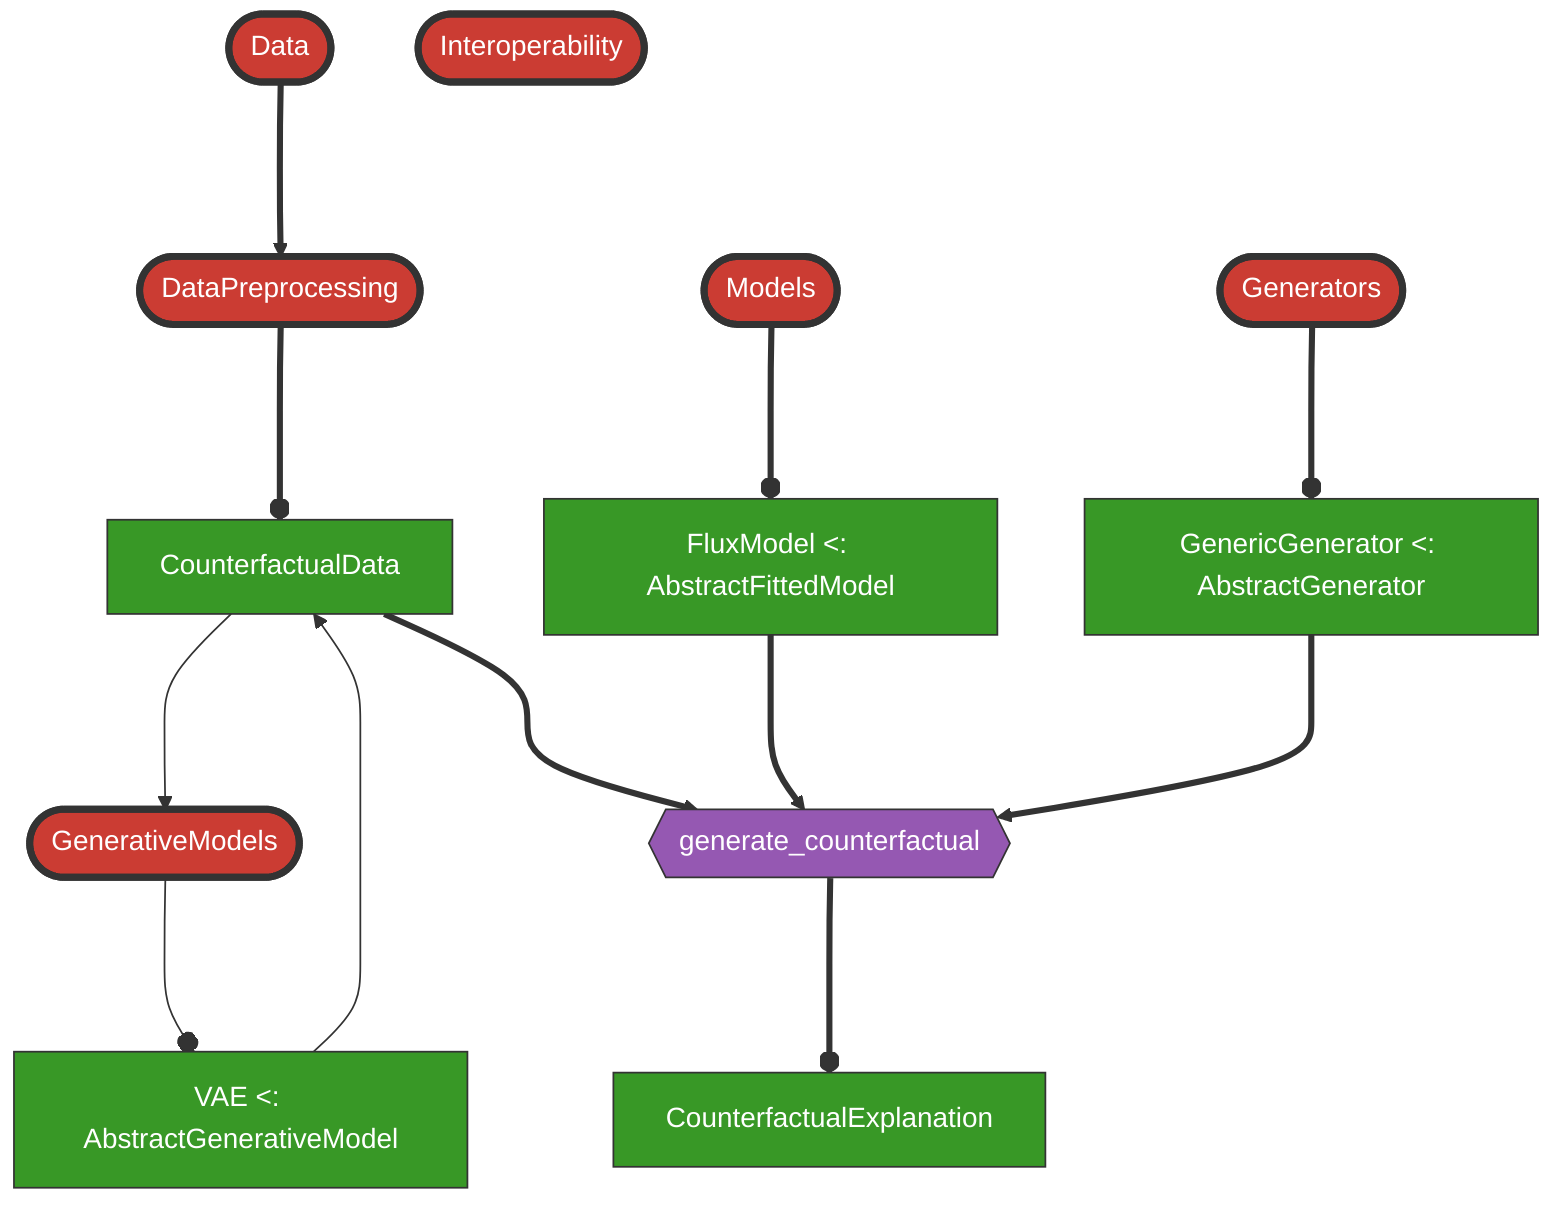 flowchart TB

    classDef module fill:#cb3c33,stroke:#333,color:#fff,stroke-width:4px;
    classDef struct fill:#389826,stroke:#333,color:#fff;
    classDef funct fill:#9558b2,stroke:#333,color:#fff;
    %% Components
    data(["Data"])
    generative(["GenerativeModels"])
    vae["VAE <: AbstractGenerativeModel"]
    data_pre(["DataPreprocessing"])
    c_data["CounterfactualData"]
    models(["Models"])
    model["FluxModel <: AbstractFittedModel"]
    generators(["Generators"])
    generator["GenericGenerator <: AbstractGenerator"]
    interop(["Interoperability"])
    generate_counterfactual{{"generate_counterfactual"}}
    ce["CounterfactualExplanation"]

    class vae,c_data,model,generator,ce struct;
    class data,generative,data_pre,models,generators,interop module;
    class generate_counterfactual funct;

    %% Graph
    data ===> data_pre
    data_pre ===o c_data
    c_data ---> generative 
    generative ---o vae
    vae ---> c_data

    models ===o model

    generators ===o generator

    c_data & model & generator ===> generate_counterfactual

    generate_counterfactual ===o ce